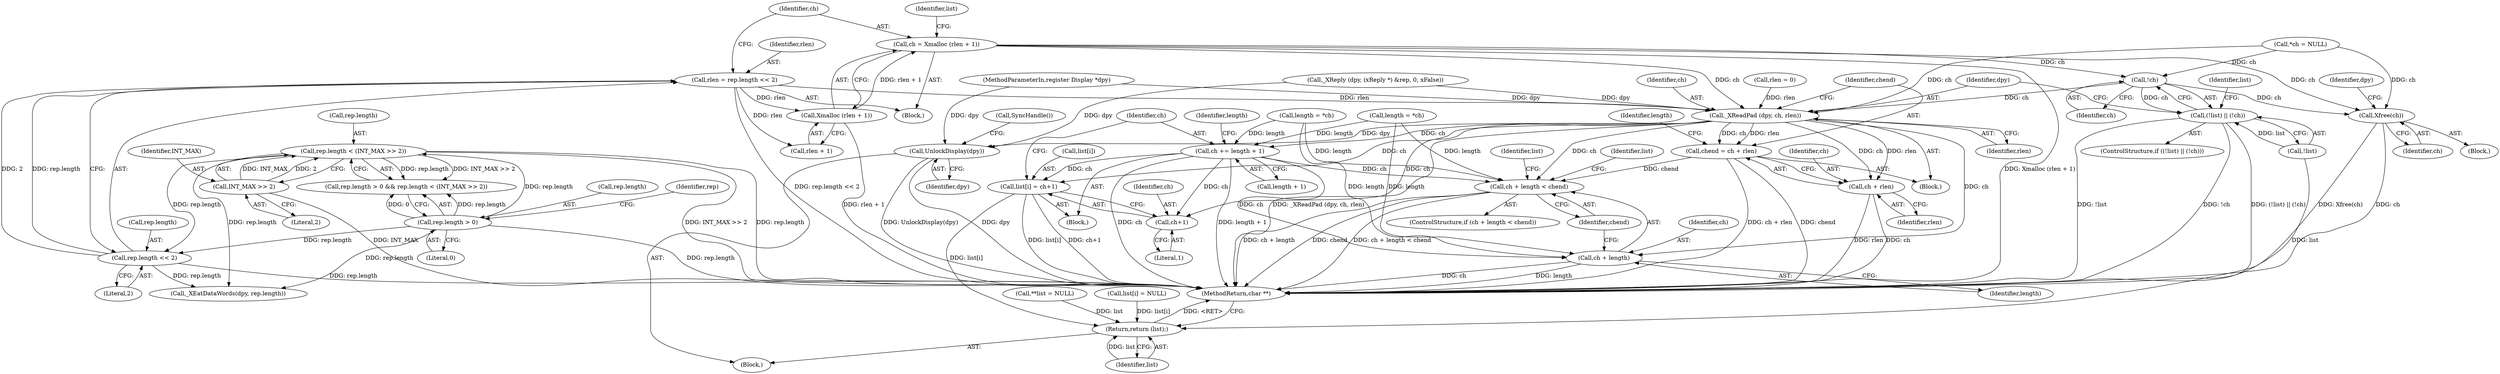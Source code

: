 digraph "0_libx11_dbf72805fd9d7b1846fe9a11b46f3994bfc27fea_0@API" {
"1000190" [label="(Call,ch = Xmalloc (rlen + 1))"];
"1000192" [label="(Call,Xmalloc (rlen + 1))"];
"1000183" [label="(Call,rlen = rep.length << 2)"];
"1000185" [label="(Call,rep.length << 2)"];
"1000175" [label="(Call,rep.length < (INT_MAX >> 2))"];
"1000170" [label="(Call,rep.length > 0)"];
"1000179" [label="(Call,INT_MAX >> 2)"];
"1000200" [label="(Call,!ch)"];
"1000197" [label="(Call,(!list) || (!ch))"];
"1000205" [label="(Call,Xfree(ch))"];
"1000219" [label="(Call,_XReadPad (dpy, ch, rlen))"];
"1000223" [label="(Call,chend = ch + rlen)"];
"1000245" [label="(Call,ch + length < chend)"];
"1000225" [label="(Call,ch + rlen)"];
"1000246" [label="(Call,ch + length)"];
"1000251" [label="(Call,list[i] = ch+1)"];
"1000286" [label="(Return,return (list);)"];
"1000255" [label="(Call,ch+1)"];
"1000258" [label="(Call,ch += length + 1)"];
"1000283" [label="(Call,UnlockDisplay(dpy))"];
"1000246" [label="(Call,ch + length)"];
"1000175" [label="(Call,rep.length < (INT_MAX >> 2))"];
"1000244" [label="(ControlStructure,if (ch + length < chend))"];
"1000249" [label="(Identifier,chend)"];
"1000226" [label="(Identifier,ch)"];
"1000228" [label="(Call,length = *ch)"];
"1000180" [label="(Identifier,INT_MAX)"];
"1000259" [label="(Identifier,ch)"];
"1000138" [label="(Call,_XReply (dpy, (xReply *) &rep, 0, xFalse))"];
"1000283" [label="(Call,UnlockDisplay(dpy))"];
"1000200" [label="(Call,!ch)"];
"1000183" [label="(Call,rlen = rep.length << 2)"];
"1000227" [label="(Identifier,rlen)"];
"1000186" [label="(Call,rep.length)"];
"1000251" [label="(Call,list[i] = ch+1)"];
"1000170" [label="(Call,rep.length > 0)"];
"1000253" [label="(Identifier,list)"];
"1000176" [label="(Call,rep.length)"];
"1000284" [label="(Identifier,dpy)"];
"1000177" [label="(Identifier,rep)"];
"1000258" [label="(Call,ch += length + 1)"];
"1000223" [label="(Call,chend = ch + rlen)"];
"1000206" [label="(Identifier,ch)"];
"1000192" [label="(Call,Xmalloc (rlen + 1))"];
"1000257" [label="(Literal,1)"];
"1000219" [label="(Call,_XReadPad (dpy, ch, rlen))"];
"1000169" [label="(Call,rep.length > 0 && rep.length < (INT_MAX >> 2))"];
"1000174" [label="(Literal,0)"];
"1000190" [label="(Call,ch = Xmalloc (rlen + 1))"];
"1000185" [label="(Call,rep.length << 2)"];
"1000222" [label="(Identifier,rlen)"];
"1000112" [label="(Call,**list = NULL)"];
"1000198" [label="(Call,!list)"];
"1000229" [label="(Identifier,length)"];
"1000107" [label="(MethodParameterIn,register Display *dpy)"];
"1000252" [label="(Call,list[i])"];
"1000274" [label="(Call,list[i] = NULL)"];
"1000202" [label="(Block,)"];
"1000221" [label="(Identifier,ch)"];
"1000197" [label="(Call,(!list) || (!ch))"];
"1000287" [label="(Identifier,list)"];
"1000260" [label="(Call,length + 1)"];
"1000184" [label="(Identifier,rlen)"];
"1000220" [label="(Identifier,dpy)"];
"1000276" [label="(Identifier,list)"];
"1000193" [label="(Call,rlen + 1)"];
"1000189" [label="(Literal,2)"];
"1000128" [label="(Call,rlen = 0)"];
"1000207" [label="(Call,_XEatDataWords(dpy, rep.length))"];
"1000196" [label="(ControlStructure,if ((!list) || (!ch)))"];
"1000199" [label="(Identifier,list)"];
"1000225" [label="(Call,ch + rlen)"];
"1000201" [label="(Identifier,ch)"];
"1000263" [label="(Call,length = *ch)"];
"1000158" [label="(Block,)"];
"1000116" [label="(Call,*ch = NULL)"];
"1000248" [label="(Identifier,length)"];
"1000204" [label="(Identifier,list)"];
"1000247" [label="(Identifier,ch)"];
"1000285" [label="(Call,SyncHandle())"];
"1000191" [label="(Identifier,ch)"];
"1000288" [label="(MethodReturn,char **)"];
"1000224" [label="(Identifier,chend)"];
"1000286" [label="(Return,return (list);)"];
"1000171" [label="(Call,rep.length)"];
"1000255" [label="(Call,ch+1)"];
"1000256" [label="(Identifier,ch)"];
"1000264" [label="(Identifier,length)"];
"1000250" [label="(Block,)"];
"1000245" [label="(Call,ch + length < chend)"];
"1000181" [label="(Literal,2)"];
"1000208" [label="(Identifier,dpy)"];
"1000109" [label="(Block,)"];
"1000182" [label="(Block,)"];
"1000179" [label="(Call,INT_MAX >> 2)"];
"1000205" [label="(Call,Xfree(ch))"];
"1000190" -> "1000182"  [label="AST: "];
"1000190" -> "1000192"  [label="CFG: "];
"1000191" -> "1000190"  [label="AST: "];
"1000192" -> "1000190"  [label="AST: "];
"1000199" -> "1000190"  [label="CFG: "];
"1000190" -> "1000288"  [label="DDG: Xmalloc (rlen + 1)"];
"1000192" -> "1000190"  [label="DDG: rlen + 1"];
"1000190" -> "1000200"  [label="DDG: ch"];
"1000190" -> "1000205"  [label="DDG: ch"];
"1000190" -> "1000219"  [label="DDG: ch"];
"1000192" -> "1000193"  [label="CFG: "];
"1000193" -> "1000192"  [label="AST: "];
"1000192" -> "1000288"  [label="DDG: rlen + 1"];
"1000183" -> "1000192"  [label="DDG: rlen"];
"1000183" -> "1000182"  [label="AST: "];
"1000183" -> "1000185"  [label="CFG: "];
"1000184" -> "1000183"  [label="AST: "];
"1000185" -> "1000183"  [label="AST: "];
"1000191" -> "1000183"  [label="CFG: "];
"1000183" -> "1000288"  [label="DDG: rep.length << 2"];
"1000185" -> "1000183"  [label="DDG: rep.length"];
"1000185" -> "1000183"  [label="DDG: 2"];
"1000183" -> "1000193"  [label="DDG: rlen"];
"1000183" -> "1000219"  [label="DDG: rlen"];
"1000185" -> "1000189"  [label="CFG: "];
"1000186" -> "1000185"  [label="AST: "];
"1000189" -> "1000185"  [label="AST: "];
"1000185" -> "1000288"  [label="DDG: rep.length"];
"1000175" -> "1000185"  [label="DDG: rep.length"];
"1000170" -> "1000185"  [label="DDG: rep.length"];
"1000185" -> "1000207"  [label="DDG: rep.length"];
"1000175" -> "1000169"  [label="AST: "];
"1000175" -> "1000179"  [label="CFG: "];
"1000176" -> "1000175"  [label="AST: "];
"1000179" -> "1000175"  [label="AST: "];
"1000169" -> "1000175"  [label="CFG: "];
"1000175" -> "1000288"  [label="DDG: INT_MAX >> 2"];
"1000175" -> "1000288"  [label="DDG: rep.length"];
"1000175" -> "1000169"  [label="DDG: rep.length"];
"1000175" -> "1000169"  [label="DDG: INT_MAX >> 2"];
"1000170" -> "1000175"  [label="DDG: rep.length"];
"1000179" -> "1000175"  [label="DDG: INT_MAX"];
"1000179" -> "1000175"  [label="DDG: 2"];
"1000175" -> "1000207"  [label="DDG: rep.length"];
"1000170" -> "1000169"  [label="AST: "];
"1000170" -> "1000174"  [label="CFG: "];
"1000171" -> "1000170"  [label="AST: "];
"1000174" -> "1000170"  [label="AST: "];
"1000177" -> "1000170"  [label="CFG: "];
"1000169" -> "1000170"  [label="CFG: "];
"1000170" -> "1000288"  [label="DDG: rep.length"];
"1000170" -> "1000169"  [label="DDG: rep.length"];
"1000170" -> "1000169"  [label="DDG: 0"];
"1000170" -> "1000207"  [label="DDG: rep.length"];
"1000179" -> "1000181"  [label="CFG: "];
"1000180" -> "1000179"  [label="AST: "];
"1000181" -> "1000179"  [label="AST: "];
"1000179" -> "1000288"  [label="DDG: INT_MAX"];
"1000200" -> "1000197"  [label="AST: "];
"1000200" -> "1000201"  [label="CFG: "];
"1000201" -> "1000200"  [label="AST: "];
"1000197" -> "1000200"  [label="CFG: "];
"1000200" -> "1000197"  [label="DDG: ch"];
"1000116" -> "1000200"  [label="DDG: ch"];
"1000200" -> "1000205"  [label="DDG: ch"];
"1000200" -> "1000219"  [label="DDG: ch"];
"1000197" -> "1000196"  [label="AST: "];
"1000197" -> "1000198"  [label="CFG: "];
"1000198" -> "1000197"  [label="AST: "];
"1000204" -> "1000197"  [label="CFG: "];
"1000220" -> "1000197"  [label="CFG: "];
"1000197" -> "1000288"  [label="DDG: !ch"];
"1000197" -> "1000288"  [label="DDG: (!list) || (!ch)"];
"1000197" -> "1000288"  [label="DDG: !list"];
"1000198" -> "1000197"  [label="DDG: list"];
"1000205" -> "1000202"  [label="AST: "];
"1000205" -> "1000206"  [label="CFG: "];
"1000206" -> "1000205"  [label="AST: "];
"1000208" -> "1000205"  [label="CFG: "];
"1000205" -> "1000288"  [label="DDG: ch"];
"1000205" -> "1000288"  [label="DDG: Xfree(ch)"];
"1000116" -> "1000205"  [label="DDG: ch"];
"1000219" -> "1000158"  [label="AST: "];
"1000219" -> "1000222"  [label="CFG: "];
"1000220" -> "1000219"  [label="AST: "];
"1000221" -> "1000219"  [label="AST: "];
"1000222" -> "1000219"  [label="AST: "];
"1000224" -> "1000219"  [label="CFG: "];
"1000219" -> "1000288"  [label="DDG: _XReadPad (dpy, ch, rlen)"];
"1000138" -> "1000219"  [label="DDG: dpy"];
"1000107" -> "1000219"  [label="DDG: dpy"];
"1000116" -> "1000219"  [label="DDG: ch"];
"1000128" -> "1000219"  [label="DDG: rlen"];
"1000219" -> "1000223"  [label="DDG: ch"];
"1000219" -> "1000223"  [label="DDG: rlen"];
"1000219" -> "1000225"  [label="DDG: ch"];
"1000219" -> "1000225"  [label="DDG: rlen"];
"1000219" -> "1000245"  [label="DDG: ch"];
"1000219" -> "1000246"  [label="DDG: ch"];
"1000219" -> "1000251"  [label="DDG: ch"];
"1000219" -> "1000255"  [label="DDG: ch"];
"1000219" -> "1000258"  [label="DDG: ch"];
"1000219" -> "1000283"  [label="DDG: dpy"];
"1000223" -> "1000158"  [label="AST: "];
"1000223" -> "1000225"  [label="CFG: "];
"1000224" -> "1000223"  [label="AST: "];
"1000225" -> "1000223"  [label="AST: "];
"1000229" -> "1000223"  [label="CFG: "];
"1000223" -> "1000288"  [label="DDG: ch + rlen"];
"1000223" -> "1000288"  [label="DDG: chend"];
"1000223" -> "1000245"  [label="DDG: chend"];
"1000245" -> "1000244"  [label="AST: "];
"1000245" -> "1000249"  [label="CFG: "];
"1000246" -> "1000245"  [label="AST: "];
"1000249" -> "1000245"  [label="AST: "];
"1000253" -> "1000245"  [label="CFG: "];
"1000276" -> "1000245"  [label="CFG: "];
"1000245" -> "1000288"  [label="DDG: ch + length < chend"];
"1000245" -> "1000288"  [label="DDG: ch + length"];
"1000245" -> "1000288"  [label="DDG: chend"];
"1000258" -> "1000245"  [label="DDG: ch"];
"1000228" -> "1000245"  [label="DDG: length"];
"1000263" -> "1000245"  [label="DDG: length"];
"1000225" -> "1000227"  [label="CFG: "];
"1000226" -> "1000225"  [label="AST: "];
"1000227" -> "1000225"  [label="AST: "];
"1000225" -> "1000288"  [label="DDG: rlen"];
"1000225" -> "1000288"  [label="DDG: ch"];
"1000246" -> "1000248"  [label="CFG: "];
"1000247" -> "1000246"  [label="AST: "];
"1000248" -> "1000246"  [label="AST: "];
"1000249" -> "1000246"  [label="CFG: "];
"1000246" -> "1000288"  [label="DDG: length"];
"1000246" -> "1000288"  [label="DDG: ch"];
"1000258" -> "1000246"  [label="DDG: ch"];
"1000228" -> "1000246"  [label="DDG: length"];
"1000263" -> "1000246"  [label="DDG: length"];
"1000251" -> "1000250"  [label="AST: "];
"1000251" -> "1000255"  [label="CFG: "];
"1000252" -> "1000251"  [label="AST: "];
"1000255" -> "1000251"  [label="AST: "];
"1000259" -> "1000251"  [label="CFG: "];
"1000251" -> "1000288"  [label="DDG: ch+1"];
"1000251" -> "1000288"  [label="DDG: list[i]"];
"1000258" -> "1000251"  [label="DDG: ch"];
"1000251" -> "1000286"  [label="DDG: list[i]"];
"1000286" -> "1000109"  [label="AST: "];
"1000286" -> "1000287"  [label="CFG: "];
"1000287" -> "1000286"  [label="AST: "];
"1000288" -> "1000286"  [label="CFG: "];
"1000286" -> "1000288"  [label="DDG: <RET>"];
"1000287" -> "1000286"  [label="DDG: list"];
"1000274" -> "1000286"  [label="DDG: list[i]"];
"1000198" -> "1000286"  [label="DDG: list"];
"1000112" -> "1000286"  [label="DDG: list"];
"1000255" -> "1000257"  [label="CFG: "];
"1000256" -> "1000255"  [label="AST: "];
"1000257" -> "1000255"  [label="AST: "];
"1000258" -> "1000255"  [label="DDG: ch"];
"1000258" -> "1000250"  [label="AST: "];
"1000258" -> "1000260"  [label="CFG: "];
"1000259" -> "1000258"  [label="AST: "];
"1000260" -> "1000258"  [label="AST: "];
"1000264" -> "1000258"  [label="CFG: "];
"1000258" -> "1000288"  [label="DDG: ch"];
"1000258" -> "1000288"  [label="DDG: length + 1"];
"1000228" -> "1000258"  [label="DDG: length"];
"1000263" -> "1000258"  [label="DDG: length"];
"1000283" -> "1000109"  [label="AST: "];
"1000283" -> "1000284"  [label="CFG: "];
"1000284" -> "1000283"  [label="AST: "];
"1000285" -> "1000283"  [label="CFG: "];
"1000283" -> "1000288"  [label="DDG: dpy"];
"1000283" -> "1000288"  [label="DDG: UnlockDisplay(dpy)"];
"1000138" -> "1000283"  [label="DDG: dpy"];
"1000107" -> "1000283"  [label="DDG: dpy"];
}
